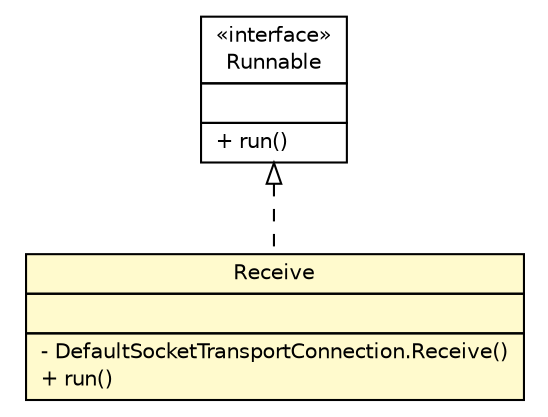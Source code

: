 #!/usr/local/bin/dot
#
# Class diagram 
# Generated by UMLGraph version R5_6 (http://www.umlgraph.org/)
#

digraph G {
	edge [fontname="Helvetica",fontsize=10,labelfontname="Helvetica",labelfontsize=10];
	node [fontname="Helvetica",fontsize=10,shape=plaintext];
	nodesep=0.25;
	ranksep=0.5;
	// org.ietf.nea.pt.socket.simple.DefaultSocketTransportConnection.Receive
	c556 [label=<<table title="org.ietf.nea.pt.socket.simple.DefaultSocketTransportConnection.Receive" border="0" cellborder="1" cellspacing="0" cellpadding="2" port="p" bgcolor="lemonChiffon" href="./DefaultSocketTransportConnection.Receive.html">
		<tr><td><table border="0" cellspacing="0" cellpadding="1">
<tr><td align="center" balign="center"> Receive </td></tr>
		</table></td></tr>
		<tr><td><table border="0" cellspacing="0" cellpadding="1">
<tr><td align="left" balign="left">  </td></tr>
		</table></td></tr>
		<tr><td><table border="0" cellspacing="0" cellpadding="1">
<tr><td align="left" balign="left"> - DefaultSocketTransportConnection.Receive() </td></tr>
<tr><td align="left" balign="left"> + run() </td></tr>
		</table></td></tr>
		</table>>, URL="./DefaultSocketTransportConnection.Receive.html", fontname="Helvetica", fontcolor="black", fontsize=10.0];
	//org.ietf.nea.pt.socket.simple.DefaultSocketTransportConnection.Receive implements java.lang.Runnable
	c568:p -> c556:p [dir=back,arrowtail=empty,style=dashed];
	// java.lang.Runnable
	c568 [label=<<table title="java.lang.Runnable" border="0" cellborder="1" cellspacing="0" cellpadding="2" port="p" href="http://java.sun.com/j2se/1.4.2/docs/api/java/lang/Runnable.html">
		<tr><td><table border="0" cellspacing="0" cellpadding="1">
<tr><td align="center" balign="center"> &#171;interface&#187; </td></tr>
<tr><td align="center" balign="center"> Runnable </td></tr>
		</table></td></tr>
		<tr><td><table border="0" cellspacing="0" cellpadding="1">
<tr><td align="left" balign="left">  </td></tr>
		</table></td></tr>
		<tr><td><table border="0" cellspacing="0" cellpadding="1">
<tr><td align="left" balign="left"> + run() </td></tr>
		</table></td></tr>
		</table>>, URL="http://java.sun.com/j2se/1.4.2/docs/api/java/lang/Runnable.html", fontname="Helvetica", fontcolor="black", fontsize=10.0];
}

